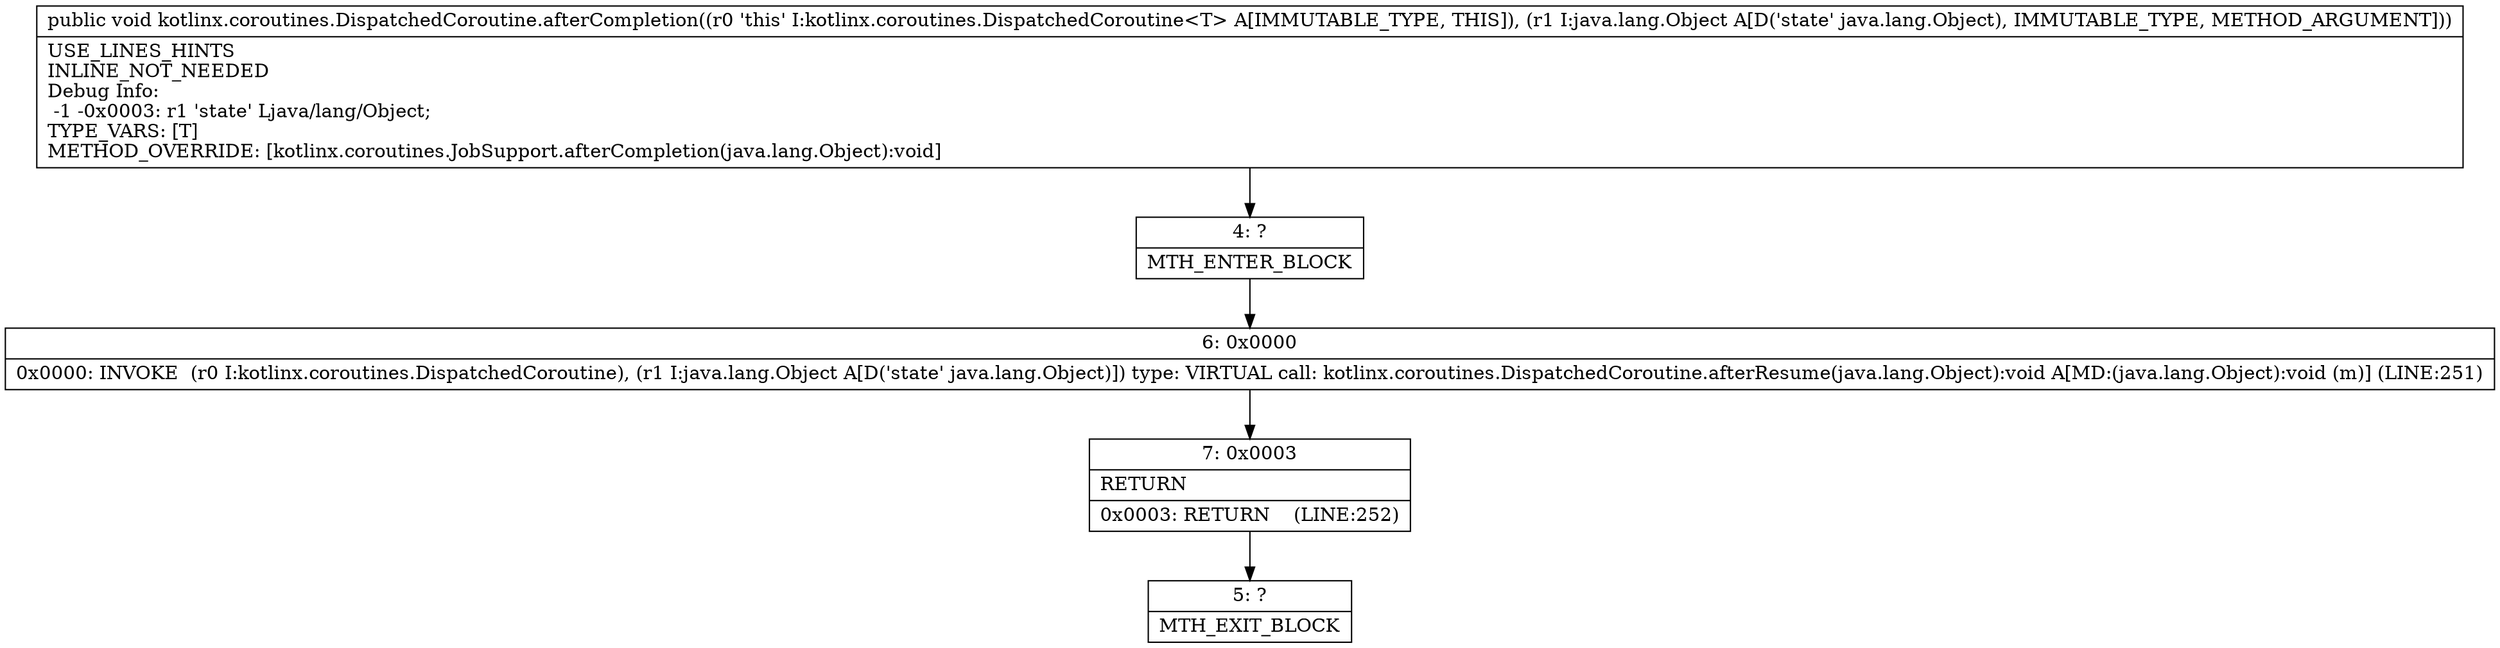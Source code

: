 digraph "CFG forkotlinx.coroutines.DispatchedCoroutine.afterCompletion(Ljava\/lang\/Object;)V" {
Node_4 [shape=record,label="{4\:\ ?|MTH_ENTER_BLOCK\l}"];
Node_6 [shape=record,label="{6\:\ 0x0000|0x0000: INVOKE  (r0 I:kotlinx.coroutines.DispatchedCoroutine), (r1 I:java.lang.Object A[D('state' java.lang.Object)]) type: VIRTUAL call: kotlinx.coroutines.DispatchedCoroutine.afterResume(java.lang.Object):void A[MD:(java.lang.Object):void (m)] (LINE:251)\l}"];
Node_7 [shape=record,label="{7\:\ 0x0003|RETURN\l|0x0003: RETURN    (LINE:252)\l}"];
Node_5 [shape=record,label="{5\:\ ?|MTH_EXIT_BLOCK\l}"];
MethodNode[shape=record,label="{public void kotlinx.coroutines.DispatchedCoroutine.afterCompletion((r0 'this' I:kotlinx.coroutines.DispatchedCoroutine\<T\> A[IMMUTABLE_TYPE, THIS]), (r1 I:java.lang.Object A[D('state' java.lang.Object), IMMUTABLE_TYPE, METHOD_ARGUMENT]))  | USE_LINES_HINTS\lINLINE_NOT_NEEDED\lDebug Info:\l  \-1 \-0x0003: r1 'state' Ljava\/lang\/Object;\lTYPE_VARS: [T]\lMETHOD_OVERRIDE: [kotlinx.coroutines.JobSupport.afterCompletion(java.lang.Object):void]\l}"];
MethodNode -> Node_4;Node_4 -> Node_6;
Node_6 -> Node_7;
Node_7 -> Node_5;
}

